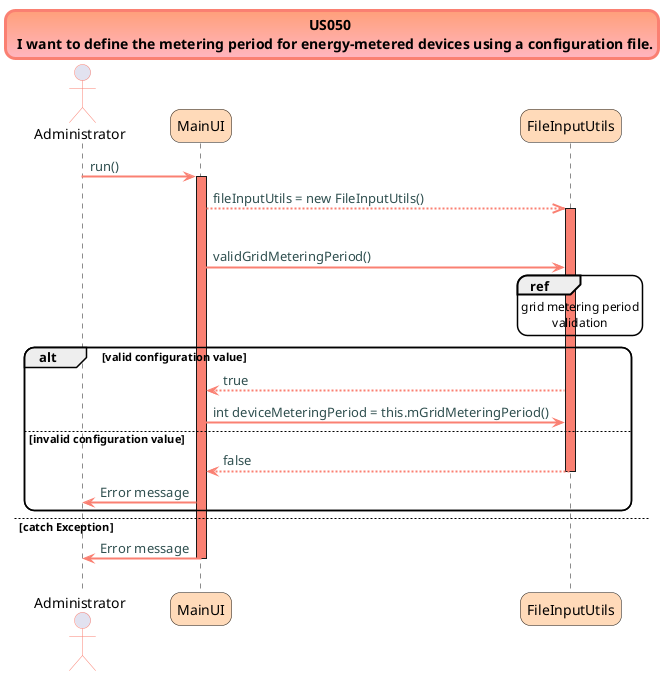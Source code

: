 @startuml

skinparam titleBorderRoundCorner 25
skinparam titleBorderThickness 3
skinparam titleBorderColor salmon
skinparam titleBackgroundColor lightsalmon-lightpink
skinparam FontName Verdana

title US050 \n  I want to define the metering period for energy-metered devices using a configuration file.

skinparam actor {
	BorderColor salmon
	}

skinparam sequence {
	LifeLineBackgroundColor salmon
	ParticipantBackgroundColor PeachPuff
}

skinparam roundcorner 20

skinparam component {
  arrowThickness 2
  ArrowFontName Verdana
  ArrowColor salmon
  ArrowFontColor darkslategrey
}

actor Administrator
Administrator -> MainUI:run()
activate MainUI
MainUI -->> FileInputUtils: fileInputUtils = new FileInputUtils()
activate FileInputUtils

alt try
MainUI -> FileInputUtils: validGridMeteringPeriod()

ref over FileInputUtils
grid metering period
validation
end ref

alt valid configuration value
FileInputUtils --> MainUI: true
MainUI -> FileInputUtils: int deviceMeteringPeriod = this.mGridMeteringPeriod()

else invalid configuration value
FileInputUtils --> MainUI: false
deactivate FileInputUtils
MainUI -> Administrator: Error message
end


else catch Exception
MainUI -> Administrator: Error message
else catch NumberFormatException
deactivate MainUI



@enduml